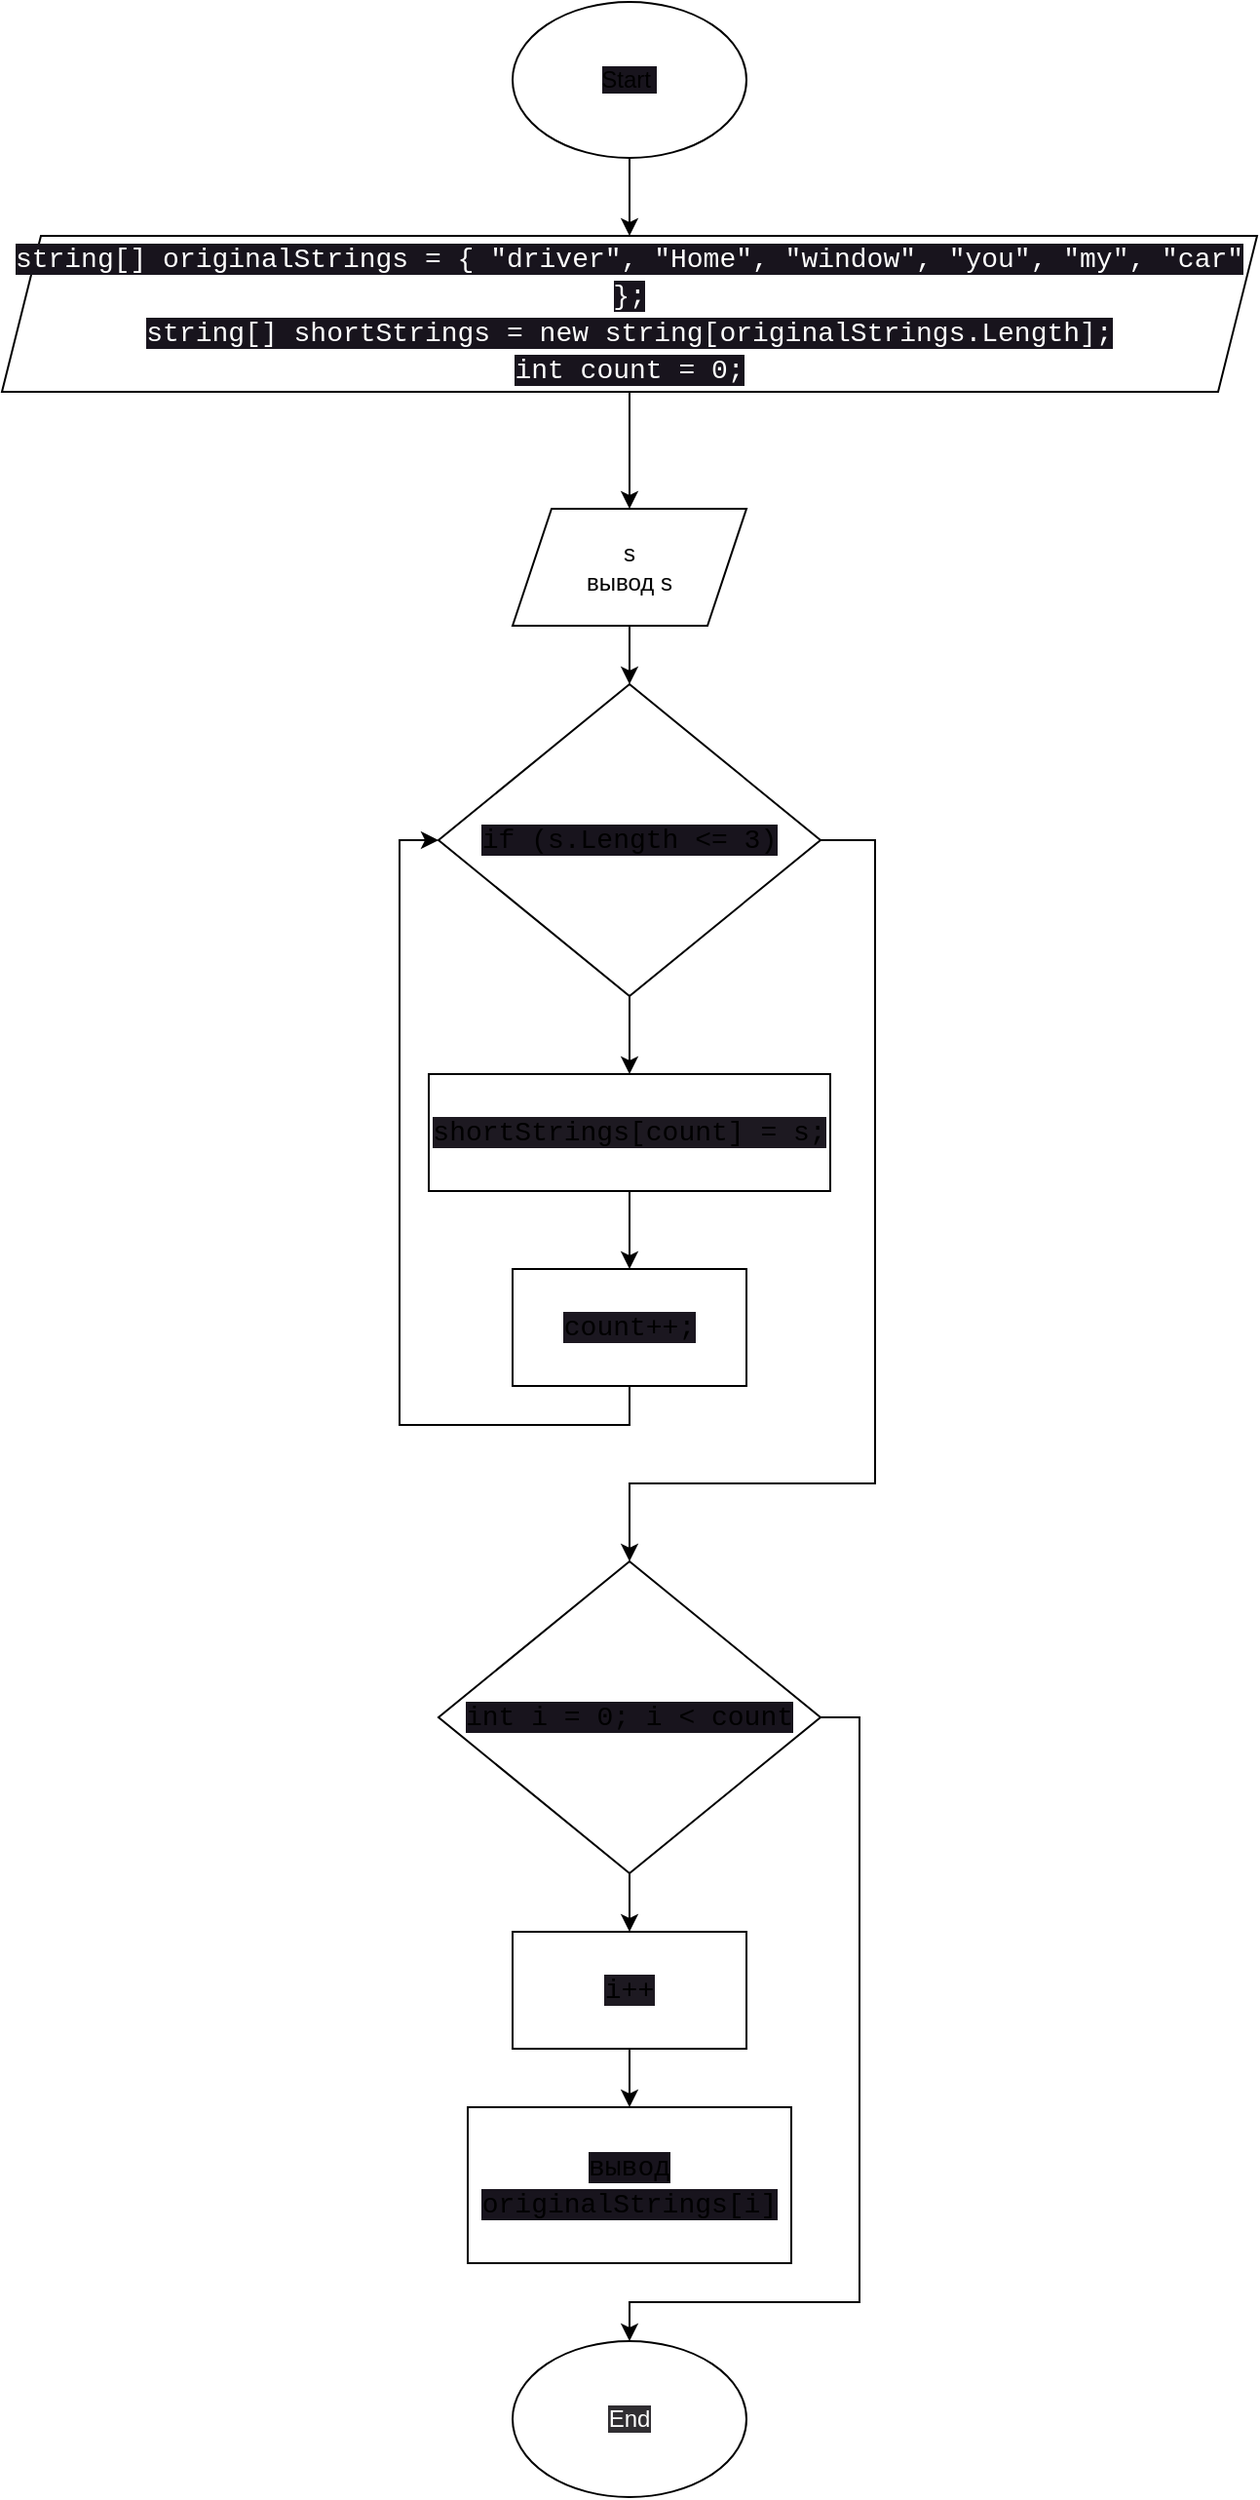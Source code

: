 <mxfile>
    <diagram name="Страница 1" id="9FTJtfcQTervfBzqfjXr">
        <mxGraphModel dx="722" dy="220" grid="1" gridSize="10" guides="1" tooltips="1" connect="1" arrows="1" fold="1" page="1" pageScale="1" pageWidth="827" pageHeight="1169" math="0" shadow="0">
            <root>
                <mxCell id="0"/>
                <mxCell id="1" parent="0"/>
                <mxCell id="-LxhH159N-nf2UUabrTb-21" style="edgeStyle=orthogonalEdgeStyle;rounded=0;orthogonalLoop=1;jettySize=auto;html=1;exitX=0.5;exitY=1;exitDx=0;exitDy=0;entryX=0.5;entryY=0;entryDx=0;entryDy=0;fontColor=#000000;" parent="1" source="-LxhH159N-nf2UUabrTb-2" target="-LxhH159N-nf2UUabrTb-3" edge="1">
                    <mxGeometry relative="1" as="geometry"/>
                </mxCell>
                <mxCell id="-LxhH159N-nf2UUabrTb-2" value="&lt;span style=&quot;background-color: rgb(24, 20, 29);&quot;&gt;Start&amp;nbsp;&lt;/span&gt;" style="ellipse;whiteSpace=wrap;html=1;" parent="1" vertex="1">
                    <mxGeometry x="358" y="40" width="120" height="80" as="geometry"/>
                </mxCell>
                <mxCell id="-LxhH159N-nf2UUabrTb-22" style="edgeStyle=orthogonalEdgeStyle;rounded=0;orthogonalLoop=1;jettySize=auto;html=1;exitX=0.5;exitY=1;exitDx=0;exitDy=0;entryX=0.5;entryY=0;entryDx=0;entryDy=0;fontColor=#000000;" parent="1" source="-LxhH159N-nf2UUabrTb-3" target="-LxhH159N-nf2UUabrTb-5" edge="1">
                    <mxGeometry relative="1" as="geometry"/>
                </mxCell>
                <mxCell id="-LxhH159N-nf2UUabrTb-3" value="&lt;div style=&quot;font-family: Consolas, &amp;quot;Courier New&amp;quot;, monospace; font-size: 14px; line-height: 19px;&quot;&gt;&lt;div style=&quot;&quot;&gt;&lt;font style=&quot;background-color: rgb(24, 20, 29);&quot; color=&quot;#ffffff&quot;&gt;string[] originalStrings = { &quot;driver&quot;, &quot;Home&quot;, &quot;window&quot;, &quot;you&quot;, &quot;my&quot;, &quot;car&quot; };&lt;/font&gt;&lt;/div&gt;&lt;div style=&quot;&quot;&gt;&lt;font style=&quot;background-color: rgb(24, 20, 29);&quot; color=&quot;#ffffff&quot;&gt;string[] shortStrings = new string[originalStrings.Length];&lt;/font&gt;&lt;/div&gt;&lt;div style=&quot;&quot;&gt;&lt;font style=&quot;background-color: rgb(24, 20, 29);&quot; color=&quot;#ffffff&quot;&gt;int count = 0;&lt;/font&gt;&lt;/div&gt;&lt;/div&gt;" style="shape=parallelogram;perimeter=parallelogramPerimeter;whiteSpace=wrap;html=1;fixedSize=1;" parent="1" vertex="1">
                    <mxGeometry x="96" y="160" width="644" height="80" as="geometry"/>
                </mxCell>
                <mxCell id="-LxhH159N-nf2UUabrTb-8" style="edgeStyle=orthogonalEdgeStyle;rounded=0;orthogonalLoop=1;jettySize=auto;html=1;exitX=0.5;exitY=1;exitDx=0;exitDy=0;entryX=0.5;entryY=0;entryDx=0;entryDy=0;" parent="1" source="-LxhH159N-nf2UUabrTb-4" target="-LxhH159N-nf2UUabrTb-6" edge="1">
                    <mxGeometry relative="1" as="geometry"/>
                </mxCell>
                <mxCell id="-LxhH159N-nf2UUabrTb-11" style="edgeStyle=orthogonalEdgeStyle;rounded=0;orthogonalLoop=1;jettySize=auto;html=1;exitX=1;exitY=0.5;exitDx=0;exitDy=0;entryX=0.5;entryY=0;entryDx=0;entryDy=0;" parent="1" source="-LxhH159N-nf2UUabrTb-4" target="-LxhH159N-nf2UUabrTb-13" edge="1">
                    <mxGeometry relative="1" as="geometry">
                        <mxPoint x="574" y="850" as="targetPoint"/>
                        <Array as="points">
                            <mxPoint x="544" y="470"/>
                            <mxPoint x="544" y="800"/>
                            <mxPoint x="418" y="800"/>
                        </Array>
                    </mxGeometry>
                </mxCell>
                <mxCell id="-LxhH159N-nf2UUabrTb-4" value="&lt;div style=&quot;font-family: Consolas, &amp;quot;Courier New&amp;quot;, monospace; font-size: 14px; line-height: 19px;&quot;&gt;&lt;span style=&quot;background-color: rgb(24, 20, 29);&quot;&gt;if (s.Length &amp;lt;= 3)&lt;/span&gt;&lt;/div&gt;" style="rhombus;whiteSpace=wrap;html=1;" parent="1" vertex="1">
                    <mxGeometry x="320" y="390" width="196" height="160" as="geometry"/>
                </mxCell>
                <mxCell id="-LxhH159N-nf2UUabrTb-12" style="edgeStyle=orthogonalEdgeStyle;rounded=0;orthogonalLoop=1;jettySize=auto;html=1;exitX=0.5;exitY=1;exitDx=0;exitDy=0;entryX=0.5;entryY=0;entryDx=0;entryDy=0;" parent="1" source="-LxhH159N-nf2UUabrTb-5" target="-LxhH159N-nf2UUabrTb-4" edge="1">
                    <mxGeometry relative="1" as="geometry"/>
                </mxCell>
                <mxCell id="-LxhH159N-nf2UUabrTb-5" value="s&lt;br&gt;вывод s" style="shape=parallelogram;perimeter=parallelogramPerimeter;whiteSpace=wrap;html=1;fixedSize=1;" parent="1" vertex="1">
                    <mxGeometry x="358" y="300" width="120" height="60" as="geometry"/>
                </mxCell>
                <mxCell id="-LxhH159N-nf2UUabrTb-9" style="edgeStyle=orthogonalEdgeStyle;rounded=0;orthogonalLoop=1;jettySize=auto;html=1;exitX=0.5;exitY=1;exitDx=0;exitDy=0;entryX=0.5;entryY=0;entryDx=0;entryDy=0;" parent="1" source="-LxhH159N-nf2UUabrTb-6" target="-LxhH159N-nf2UUabrTb-7" edge="1">
                    <mxGeometry relative="1" as="geometry"/>
                </mxCell>
                <mxCell id="-LxhH159N-nf2UUabrTb-6" value="&lt;div style=&quot;font-family: Consolas, &amp;quot;Courier New&amp;quot;, monospace; font-size: 14px; line-height: 19px;&quot;&gt;&lt;span style=&quot;background-color: rgb(29, 25, 33);&quot;&gt;shortStrings[count] = s;&lt;/span&gt;&lt;/div&gt;" style="rounded=0;whiteSpace=wrap;html=1;" parent="1" vertex="1">
                    <mxGeometry x="315" y="590" width="206" height="60" as="geometry"/>
                </mxCell>
                <mxCell id="-LxhH159N-nf2UUabrTb-10" style="edgeStyle=orthogonalEdgeStyle;rounded=0;orthogonalLoop=1;jettySize=auto;html=1;exitX=0.5;exitY=1;exitDx=0;exitDy=0;entryX=0;entryY=0.5;entryDx=0;entryDy=0;" parent="1" source="-LxhH159N-nf2UUabrTb-7" target="-LxhH159N-nf2UUabrTb-4" edge="1">
                    <mxGeometry relative="1" as="geometry"/>
                </mxCell>
                <mxCell id="-LxhH159N-nf2UUabrTb-7" value="&lt;div style=&quot;font-family: Consolas, &amp;quot;Courier New&amp;quot;, monospace; font-size: 14px; line-height: 19px;&quot;&gt;&lt;span style=&quot;background-color: rgb(27, 23, 32);&quot;&gt;count++;&lt;/span&gt;&lt;/div&gt;" style="rounded=0;whiteSpace=wrap;html=1;" parent="1" vertex="1">
                    <mxGeometry x="358" y="690" width="120" height="60" as="geometry"/>
                </mxCell>
                <mxCell id="-LxhH159N-nf2UUabrTb-15" style="edgeStyle=orthogonalEdgeStyle;rounded=0;orthogonalLoop=1;jettySize=auto;html=1;exitX=0.5;exitY=1;exitDx=0;exitDy=0;entryX=0.5;entryY=0;entryDx=0;entryDy=0;" parent="1" source="-LxhH159N-nf2UUabrTb-13" target="-LxhH159N-nf2UUabrTb-14" edge="1">
                    <mxGeometry relative="1" as="geometry"/>
                </mxCell>
                <mxCell id="-LxhH159N-nf2UUabrTb-17" style="edgeStyle=orthogonalEdgeStyle;rounded=0;orthogonalLoop=1;jettySize=auto;html=1;exitX=1;exitY=0.5;exitDx=0;exitDy=0;entryX=0.5;entryY=0;entryDx=0;entryDy=0;" parent="1" source="-LxhH159N-nf2UUabrTb-13" target="-LxhH159N-nf2UUabrTb-20" edge="1">
                    <mxGeometry relative="1" as="geometry">
                        <mxPoint x="544" y="1160" as="targetPoint"/>
                        <Array as="points">
                            <mxPoint x="536" y="920"/>
                            <mxPoint x="536" y="1220"/>
                            <mxPoint x="418" y="1220"/>
                        </Array>
                    </mxGeometry>
                </mxCell>
                <mxCell id="-LxhH159N-nf2UUabrTb-13" value="&lt;div style=&quot;font-family: Consolas, &amp;quot;Courier New&amp;quot;, monospace; font-size: 14px; line-height: 19px;&quot;&gt;&lt;span style=&quot;background-color: rgb(24, 20, 29);&quot;&gt;int i = 0; i &amp;lt; count&lt;/span&gt;&lt;/div&gt;" style="rhombus;whiteSpace=wrap;html=1;" parent="1" vertex="1">
                    <mxGeometry x="320" y="840" width="196" height="160" as="geometry"/>
                </mxCell>
                <mxCell id="-LxhH159N-nf2UUabrTb-19" style="edgeStyle=orthogonalEdgeStyle;rounded=0;orthogonalLoop=1;jettySize=auto;html=1;exitX=0.5;exitY=1;exitDx=0;exitDy=0;entryX=0.5;entryY=0;entryDx=0;entryDy=0;" parent="1" source="-LxhH159N-nf2UUabrTb-14" target="-LxhH159N-nf2UUabrTb-18" edge="1">
                    <mxGeometry relative="1" as="geometry"/>
                </mxCell>
                <mxCell id="-LxhH159N-nf2UUabrTb-14" value="&lt;div style=&quot;font-family: Consolas, &amp;quot;Courier New&amp;quot;, monospace; font-size: 14px; line-height: 19px;&quot;&gt;&lt;span style=&quot;background-color: rgb(29, 25, 33);&quot;&gt;i++&lt;/span&gt;&lt;/div&gt;" style="rounded=0;whiteSpace=wrap;html=1;" parent="1" vertex="1">
                    <mxGeometry x="358" y="1030" width="120" height="60" as="geometry"/>
                </mxCell>
                <mxCell id="-LxhH159N-nf2UUabrTb-18" value="&lt;div style=&quot;font-family: Consolas, &amp;quot;Courier New&amp;quot;, monospace; font-size: 14px; line-height: 19px;&quot;&gt;&lt;span style=&quot;background-color: rgb(24, 20, 29);&quot;&gt;вывод&lt;/span&gt;&lt;/div&gt;&lt;div style=&quot;font-family: Consolas, &amp;quot;Courier New&amp;quot;, monospace; font-size: 14px; line-height: 19px;&quot;&gt;&lt;span style=&quot;background-color: rgb(24, 20, 29);&quot;&gt;originalStrings[i]&lt;/span&gt;&lt;/div&gt;" style="rounded=0;whiteSpace=wrap;html=1;" parent="1" vertex="1">
                    <mxGeometry x="335" y="1120" width="166" height="80" as="geometry"/>
                </mxCell>
                <mxCell id="-LxhH159N-nf2UUabrTb-20" value="&lt;span style=&quot;background-color: rgb(48, 46, 50);&quot;&gt;&lt;font color=&quot;#ffffff&quot;&gt;End&lt;/font&gt;&lt;/span&gt;" style="ellipse;whiteSpace=wrap;html=1;labelBackgroundColor=#FFFFFF;fontColor=#000000;" parent="1" vertex="1">
                    <mxGeometry x="358" y="1240" width="120" height="80" as="geometry"/>
                </mxCell>
            </root>
        </mxGraphModel>
    </diagram>
</mxfile>